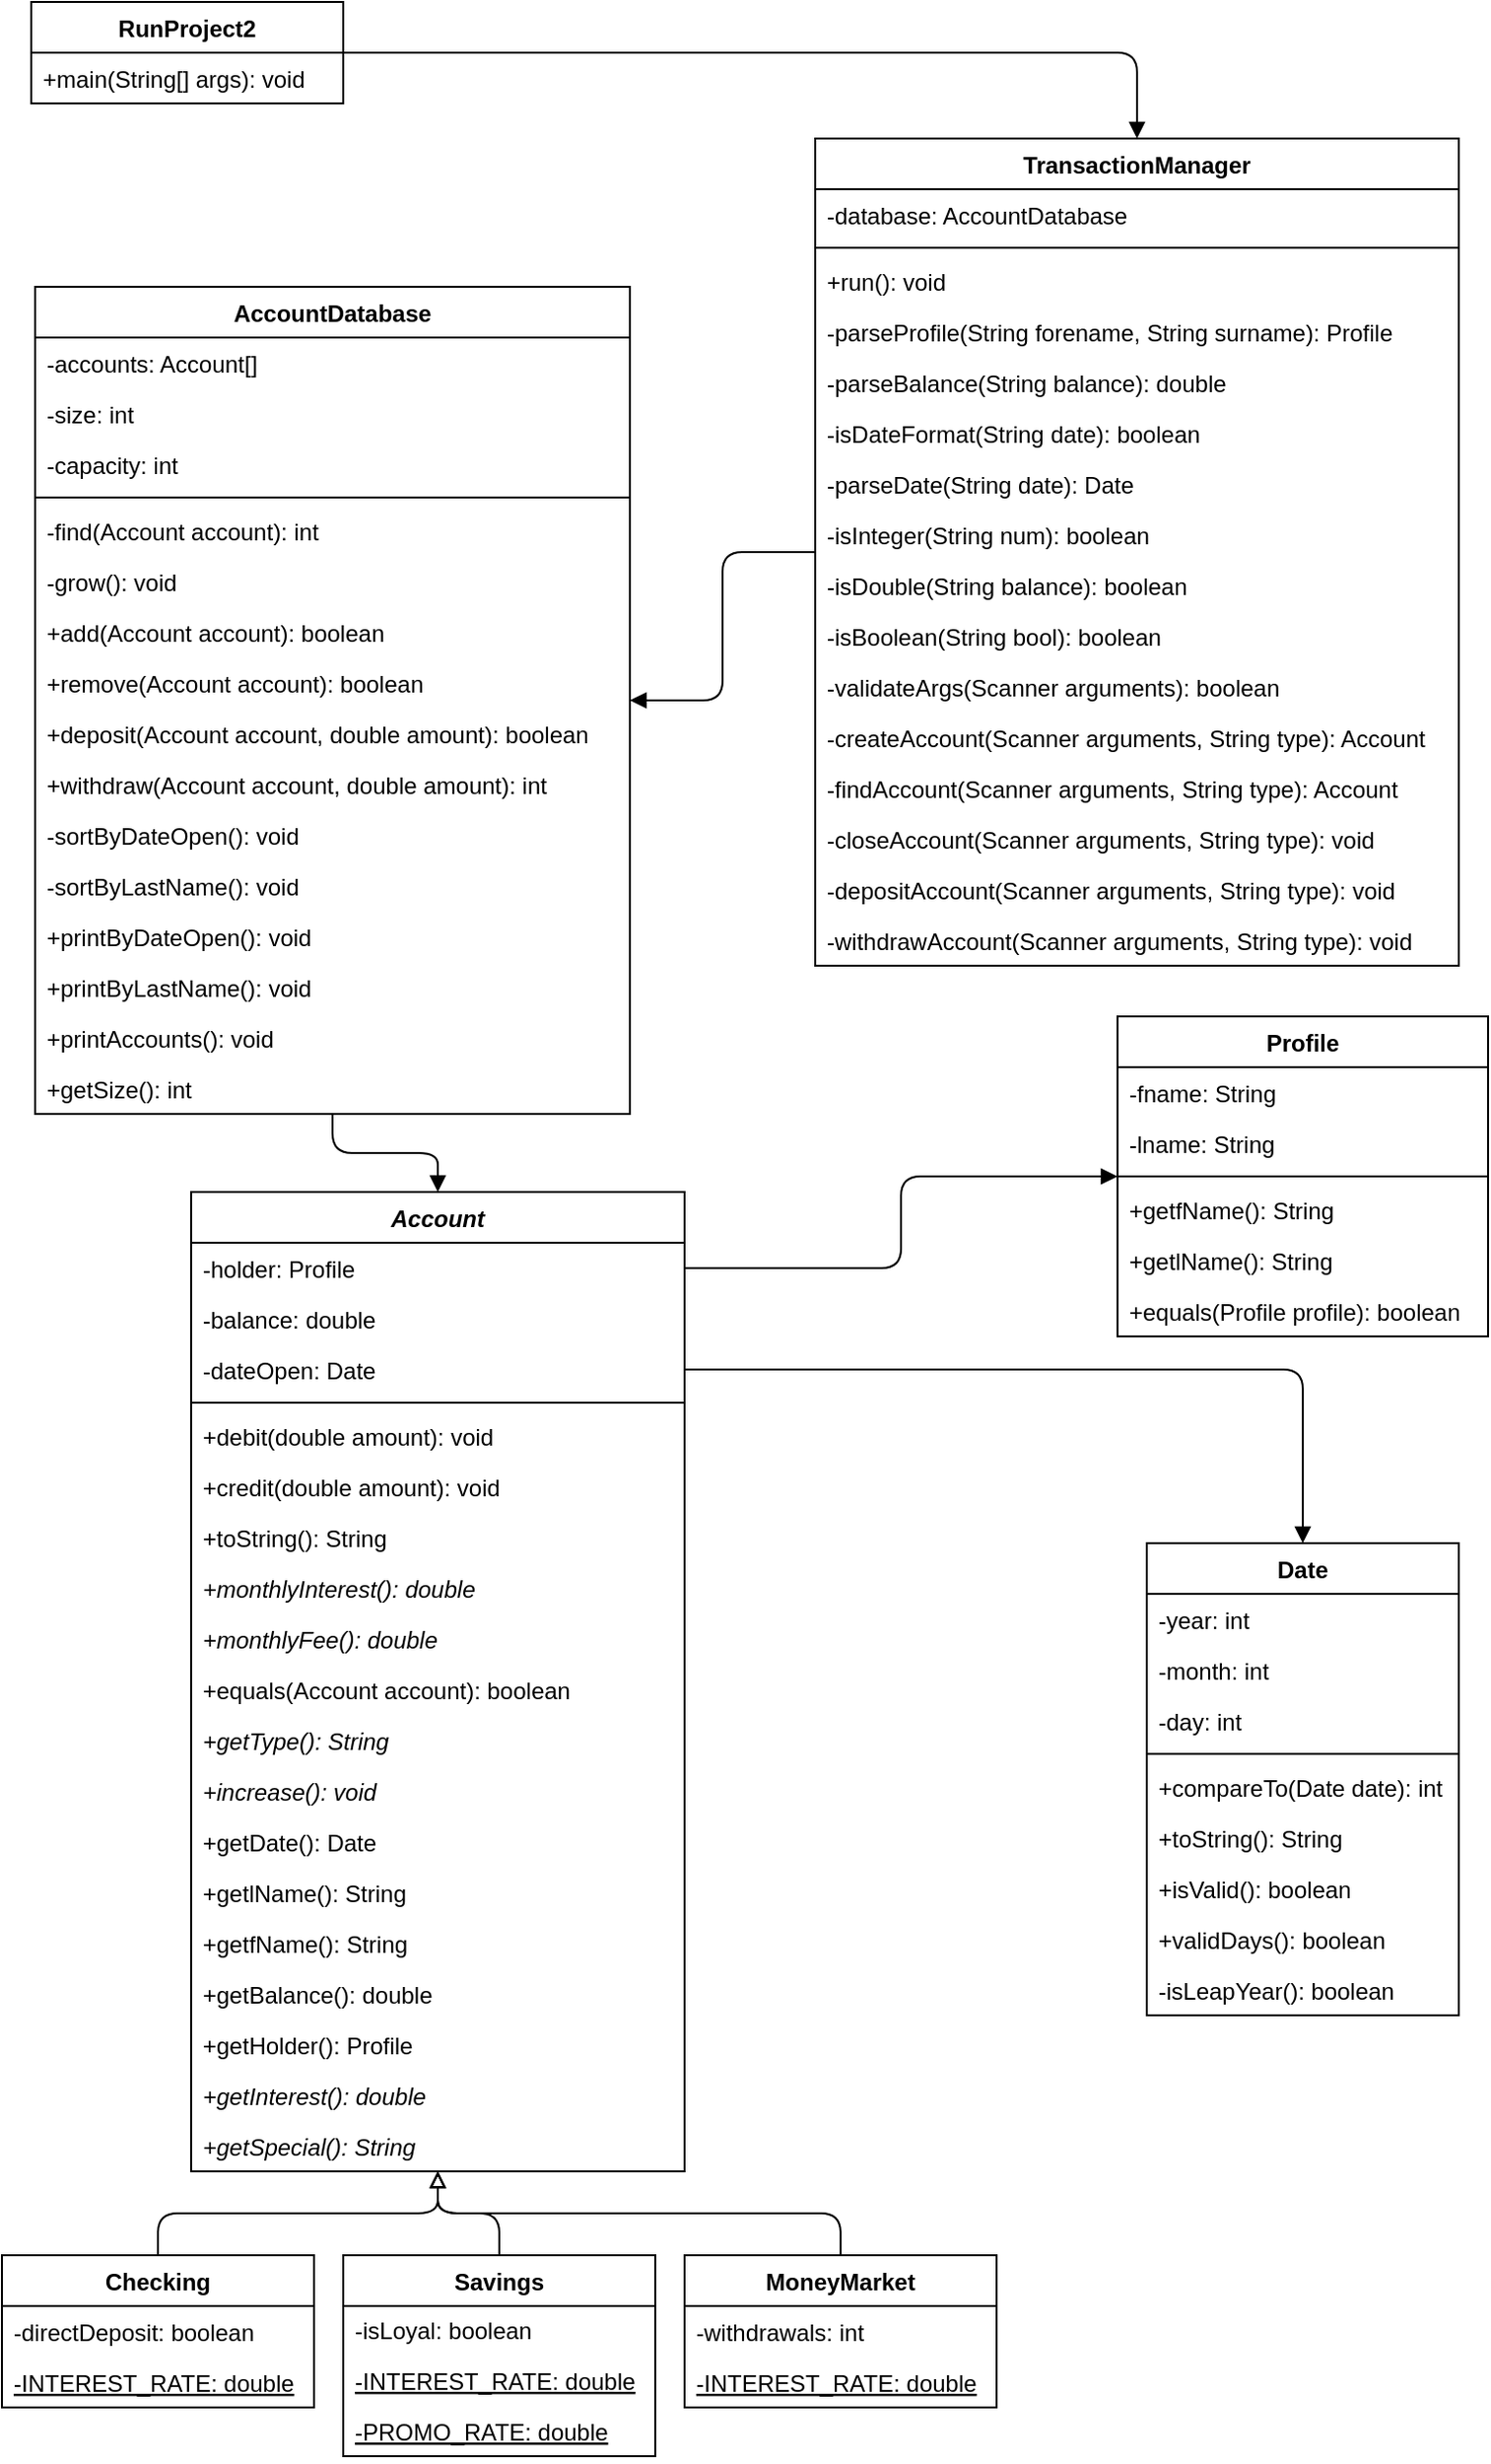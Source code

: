<mxfile version="13.7.9" type="github">
  <diagram id="C5RBs43oDa-KdzZeNtuy" name="Page-1">
    <mxGraphModel dx="938" dy="1722" grid="1" gridSize="10" guides="1" tooltips="1" connect="1" arrows="1" fold="1" page="1" pageScale="1" pageWidth="827" pageHeight="1169" math="0" shadow="0">
      <root>
        <mxCell id="WIyWlLk6GJQsqaUBKTNV-0" />
        <mxCell id="WIyWlLk6GJQsqaUBKTNV-1" parent="WIyWlLk6GJQsqaUBKTNV-0" />
        <mxCell id="ZSK-96o1pX84JSAE1yJ3-73" value="" style="endArrow=block;endFill=1;html=1;edgeStyle=orthogonalEdgeStyle;align=left;verticalAlign=top;" edge="1" parent="WIyWlLk6GJQsqaUBKTNV-1" source="zkfFHV4jXpPFQw0GAbJ--1" target="ZSK-96o1pX84JSAE1yJ3-53">
          <mxGeometry x="-1" relative="1" as="geometry">
            <mxPoint x="454" y="130" as="sourcePoint" />
            <mxPoint x="614" y="130" as="targetPoint" />
          </mxGeometry>
        </mxCell>
        <mxCell id="ZSK-96o1pX84JSAE1yJ3-75" value="" style="endArrow=block;endFill=1;html=1;edgeStyle=orthogonalEdgeStyle;align=left;verticalAlign=top;" edge="1" parent="WIyWlLk6GJQsqaUBKTNV-1" source="zkfFHV4jXpPFQw0GAbJ--3" target="ZSK-96o1pX84JSAE1yJ3-60">
          <mxGeometry x="-1" relative="1" as="geometry">
            <mxPoint x="344" y="210" as="sourcePoint" />
            <mxPoint x="504" y="210" as="targetPoint" />
          </mxGeometry>
        </mxCell>
        <mxCell id="zkfFHV4jXpPFQw0GAbJ--0" value="Account" style="swimlane;fontStyle=3;align=center;verticalAlign=top;childLayout=stackLayout;horizontal=1;startSize=26;horizontalStack=0;resizeParent=1;resizeLast=0;collapsible=1;marginBottom=0;rounded=0;shadow=0;strokeWidth=1;" parent="WIyWlLk6GJQsqaUBKTNV-1" vertex="1">
          <mxGeometry x="120" y="40" width="253" height="502" as="geometry">
            <mxRectangle x="230" y="140" width="160" height="26" as="alternateBounds" />
          </mxGeometry>
        </mxCell>
        <mxCell id="zkfFHV4jXpPFQw0GAbJ--1" value="-holder: Profile" style="text;align=left;verticalAlign=top;spacingLeft=4;spacingRight=4;overflow=hidden;rotatable=0;points=[[0,0.5],[1,0.5]];portConstraint=eastwest;" parent="zkfFHV4jXpPFQw0GAbJ--0" vertex="1">
          <mxGeometry y="26" width="253" height="26" as="geometry" />
        </mxCell>
        <mxCell id="zkfFHV4jXpPFQw0GAbJ--2" value="-balance: double" style="text;align=left;verticalAlign=top;spacingLeft=4;spacingRight=4;overflow=hidden;rotatable=0;points=[[0,0.5],[1,0.5]];portConstraint=eastwest;rounded=0;shadow=0;html=0;" parent="zkfFHV4jXpPFQw0GAbJ--0" vertex="1">
          <mxGeometry y="52" width="253" height="26" as="geometry" />
        </mxCell>
        <mxCell id="zkfFHV4jXpPFQw0GAbJ--3" value="-dateOpen: Date" style="text;align=left;verticalAlign=top;spacingLeft=4;spacingRight=4;overflow=hidden;rotatable=0;points=[[0,0.5],[1,0.5]];portConstraint=eastwest;rounded=0;shadow=0;html=0;" parent="zkfFHV4jXpPFQw0GAbJ--0" vertex="1">
          <mxGeometry y="78" width="253" height="26" as="geometry" />
        </mxCell>
        <mxCell id="zkfFHV4jXpPFQw0GAbJ--4" value="" style="line;html=1;strokeWidth=1;align=left;verticalAlign=middle;spacingTop=-1;spacingLeft=3;spacingRight=3;rotatable=0;labelPosition=right;points=[];portConstraint=eastwest;" parent="zkfFHV4jXpPFQw0GAbJ--0" vertex="1">
          <mxGeometry y="104" width="253" height="8" as="geometry" />
        </mxCell>
        <mxCell id="zkfFHV4jXpPFQw0GAbJ--5" value="+debit(double amount): void" style="text;align=left;verticalAlign=top;spacingLeft=4;spacingRight=4;overflow=hidden;rotatable=0;points=[[0,0.5],[1,0.5]];portConstraint=eastwest;" parent="zkfFHV4jXpPFQw0GAbJ--0" vertex="1">
          <mxGeometry y="112" width="253" height="26" as="geometry" />
        </mxCell>
        <mxCell id="ZSK-96o1pX84JSAE1yJ3-11" value="+credit(double amount): void" style="text;align=left;verticalAlign=top;spacingLeft=4;spacingRight=4;overflow=hidden;rotatable=0;points=[[0,0.5],[1,0.5]];portConstraint=eastwest;" vertex="1" parent="zkfFHV4jXpPFQw0GAbJ--0">
          <mxGeometry y="138" width="253" height="26" as="geometry" />
        </mxCell>
        <mxCell id="ZSK-96o1pX84JSAE1yJ3-12" value="+toString(): String" style="text;align=left;verticalAlign=top;spacingLeft=4;spacingRight=4;overflow=hidden;rotatable=0;points=[[0,0.5],[1,0.5]];portConstraint=eastwest;" vertex="1" parent="zkfFHV4jXpPFQw0GAbJ--0">
          <mxGeometry y="164" width="253" height="26" as="geometry" />
        </mxCell>
        <mxCell id="ZSK-96o1pX84JSAE1yJ3-13" value="+monthlyInterest(): double" style="text;align=left;verticalAlign=top;spacingLeft=4;spacingRight=4;overflow=hidden;rotatable=0;points=[[0,0.5],[1,0.5]];portConstraint=eastwest;fontStyle=2" vertex="1" parent="zkfFHV4jXpPFQw0GAbJ--0">
          <mxGeometry y="190" width="253" height="26" as="geometry" />
        </mxCell>
        <mxCell id="ZSK-96o1pX84JSAE1yJ3-29" value="+monthlyFee(): double" style="text;align=left;verticalAlign=top;spacingLeft=4;spacingRight=4;overflow=hidden;rotatable=0;points=[[0,0.5],[1,0.5]];portConstraint=eastwest;fontStyle=2" vertex="1" parent="zkfFHV4jXpPFQw0GAbJ--0">
          <mxGeometry y="216" width="253" height="26" as="geometry" />
        </mxCell>
        <mxCell id="ZSK-96o1pX84JSAE1yJ3-131" value="+equals(Account account): boolean" style="text;align=left;verticalAlign=top;spacingLeft=4;spacingRight=4;overflow=hidden;rotatable=0;points=[[0,0.5],[1,0.5]];portConstraint=eastwest;fontStyle=0" vertex="1" parent="zkfFHV4jXpPFQw0GAbJ--0">
          <mxGeometry y="242" width="253" height="26" as="geometry" />
        </mxCell>
        <mxCell id="ZSK-96o1pX84JSAE1yJ3-132" value="+getType(): String" style="text;align=left;verticalAlign=top;spacingLeft=4;spacingRight=4;overflow=hidden;rotatable=0;points=[[0,0.5],[1,0.5]];portConstraint=eastwest;fontStyle=2" vertex="1" parent="zkfFHV4jXpPFQw0GAbJ--0">
          <mxGeometry y="268" width="253" height="26" as="geometry" />
        </mxCell>
        <mxCell id="ZSK-96o1pX84JSAE1yJ3-134" value="+increase(): void" style="text;align=left;verticalAlign=top;spacingLeft=4;spacingRight=4;overflow=hidden;rotatable=0;points=[[0,0.5],[1,0.5]];portConstraint=eastwest;fontStyle=2" vertex="1" parent="zkfFHV4jXpPFQw0GAbJ--0">
          <mxGeometry y="294" width="253" height="26" as="geometry" />
        </mxCell>
        <mxCell id="ZSK-96o1pX84JSAE1yJ3-135" value="+getDate(): Date" style="text;align=left;verticalAlign=top;spacingLeft=4;spacingRight=4;overflow=hidden;rotatable=0;points=[[0,0.5],[1,0.5]];portConstraint=eastwest;fontStyle=0" vertex="1" parent="zkfFHV4jXpPFQw0GAbJ--0">
          <mxGeometry y="320" width="253" height="26" as="geometry" />
        </mxCell>
        <mxCell id="ZSK-96o1pX84JSAE1yJ3-136" value="+getlName(): String" style="text;align=left;verticalAlign=top;spacingLeft=4;spacingRight=4;overflow=hidden;rotatable=0;points=[[0,0.5],[1,0.5]];portConstraint=eastwest;fontStyle=0" vertex="1" parent="zkfFHV4jXpPFQw0GAbJ--0">
          <mxGeometry y="346" width="253" height="26" as="geometry" />
        </mxCell>
        <mxCell id="ZSK-96o1pX84JSAE1yJ3-138" value="+getfName(): String" style="text;align=left;verticalAlign=top;spacingLeft=4;spacingRight=4;overflow=hidden;rotatable=0;points=[[0,0.5],[1,0.5]];portConstraint=eastwest;fontStyle=0" vertex="1" parent="zkfFHV4jXpPFQw0GAbJ--0">
          <mxGeometry y="372" width="253" height="26" as="geometry" />
        </mxCell>
        <mxCell id="ZSK-96o1pX84JSAE1yJ3-139" value="+getBalance(): double" style="text;align=left;verticalAlign=top;spacingLeft=4;spacingRight=4;overflow=hidden;rotatable=0;points=[[0,0.5],[1,0.5]];portConstraint=eastwest;fontStyle=0" vertex="1" parent="zkfFHV4jXpPFQw0GAbJ--0">
          <mxGeometry y="398" width="253" height="26" as="geometry" />
        </mxCell>
        <mxCell id="ZSK-96o1pX84JSAE1yJ3-140" value="+getHolder(): Profile" style="text;align=left;verticalAlign=top;spacingLeft=4;spacingRight=4;overflow=hidden;rotatable=0;points=[[0,0.5],[1,0.5]];portConstraint=eastwest;fontStyle=0" vertex="1" parent="zkfFHV4jXpPFQw0GAbJ--0">
          <mxGeometry y="424" width="253" height="26" as="geometry" />
        </mxCell>
        <mxCell id="ZSK-96o1pX84JSAE1yJ3-141" value="+getInterest(): double" style="text;align=left;verticalAlign=top;spacingLeft=4;spacingRight=4;overflow=hidden;rotatable=0;points=[[0,0.5],[1,0.5]];portConstraint=eastwest;fontStyle=2" vertex="1" parent="zkfFHV4jXpPFQw0GAbJ--0">
          <mxGeometry y="450" width="253" height="26" as="geometry" />
        </mxCell>
        <mxCell id="ZSK-96o1pX84JSAE1yJ3-143" value="+getSpecial(): String" style="text;align=left;verticalAlign=top;spacingLeft=4;spacingRight=4;overflow=hidden;rotatable=0;points=[[0,0.5],[1,0.5]];portConstraint=eastwest;fontStyle=2" vertex="1" parent="zkfFHV4jXpPFQw0GAbJ--0">
          <mxGeometry y="476" width="253" height="26" as="geometry" />
        </mxCell>
        <mxCell id="ZSK-96o1pX84JSAE1yJ3-105" value="" style="endArrow=block;endFill=1;html=1;edgeStyle=orthogonalEdgeStyle;align=left;verticalAlign=top;" edge="1" parent="WIyWlLk6GJQsqaUBKTNV-1" source="ZSK-96o1pX84JSAE1yJ3-77" target="zkfFHV4jXpPFQw0GAbJ--0">
          <mxGeometry x="-1" relative="1" as="geometry">
            <mxPoint x="620" y="-50" as="sourcePoint" />
            <mxPoint x="810" y="-90" as="targetPoint" />
          </mxGeometry>
        </mxCell>
        <mxCell id="ZSK-96o1pX84JSAE1yJ3-109" value="" style="endArrow=block;endFill=0;html=1;edgeStyle=orthogonalEdgeStyle;align=left;verticalAlign=top;" edge="1" parent="WIyWlLk6GJQsqaUBKTNV-1" source="zkfFHV4jXpPFQw0GAbJ--6" target="zkfFHV4jXpPFQw0GAbJ--0">
          <mxGeometry x="-1" relative="1" as="geometry">
            <mxPoint x="580" y="270" as="sourcePoint" />
            <mxPoint x="740" y="270" as="targetPoint" />
          </mxGeometry>
        </mxCell>
        <mxCell id="ZSK-96o1pX84JSAE1yJ3-111" value="" style="endArrow=block;endFill=0;html=1;edgeStyle=orthogonalEdgeStyle;align=left;verticalAlign=top;" edge="1" parent="WIyWlLk6GJQsqaUBKTNV-1" source="zkfFHV4jXpPFQw0GAbJ--13" target="zkfFHV4jXpPFQw0GAbJ--0">
          <mxGeometry x="-1" relative="1" as="geometry">
            <mxPoint x="113.034" y="360" as="sourcePoint" />
            <mxPoint x="288" y="292.0" as="targetPoint" />
          </mxGeometry>
        </mxCell>
        <mxCell id="ZSK-96o1pX84JSAE1yJ3-112" value="" style="endArrow=block;endFill=0;html=1;edgeStyle=orthogonalEdgeStyle;align=left;verticalAlign=top;" edge="1" parent="WIyWlLk6GJQsqaUBKTNV-1" source="ZSK-96o1pX84JSAE1yJ3-0" target="zkfFHV4jXpPFQw0GAbJ--0">
          <mxGeometry x="-1" relative="1" as="geometry">
            <mxPoint x="413.004" y="318" as="sourcePoint" />
            <mxPoint x="587.97" y="250.0" as="targetPoint" />
          </mxGeometry>
        </mxCell>
        <mxCell id="ZSK-96o1pX84JSAE1yJ3-113" value="" style="endArrow=block;endFill=1;html=1;edgeStyle=orthogonalEdgeStyle;align=left;verticalAlign=top;" edge="1" parent="WIyWlLk6GJQsqaUBKTNV-1" source="ZSK-96o1pX84JSAE1yJ3-92" target="ZSK-96o1pX84JSAE1yJ3-77">
          <mxGeometry x="-1" relative="1" as="geometry">
            <mxPoint x="120" y="-628" as="sourcePoint" />
            <mxPoint x="280" y="-628" as="targetPoint" />
          </mxGeometry>
        </mxCell>
        <mxCell id="ZSK-96o1pX84JSAE1yJ3-115" value="" style="endArrow=block;endFill=1;html=1;edgeStyle=orthogonalEdgeStyle;align=left;verticalAlign=top;strokeColor=#000000;" edge="1" parent="WIyWlLk6GJQsqaUBKTNV-1" source="ZSK-96o1pX84JSAE1yJ3-96" target="ZSK-96o1pX84JSAE1yJ3-92">
          <mxGeometry x="-1" relative="1" as="geometry">
            <mxPoint x="620" y="-570" as="sourcePoint" />
            <mxPoint x="780" y="-570" as="targetPoint" />
          </mxGeometry>
        </mxCell>
        <mxCell id="ZSK-96o1pX84JSAE1yJ3-53" value="Profile" style="swimlane;fontStyle=1;align=center;verticalAlign=top;childLayout=stackLayout;horizontal=1;startSize=26;horizontalStack=0;resizeParent=1;resizeParentMax=0;resizeLast=0;collapsible=1;marginBottom=0;" vertex="1" parent="WIyWlLk6GJQsqaUBKTNV-1">
          <mxGeometry x="595" y="-50" width="190" height="164" as="geometry" />
        </mxCell>
        <mxCell id="ZSK-96o1pX84JSAE1yJ3-54" value="-fname: String" style="text;strokeColor=none;fillColor=none;align=left;verticalAlign=top;spacingLeft=4;spacingRight=4;overflow=hidden;rotatable=0;points=[[0,0.5],[1,0.5]];portConstraint=eastwest;" vertex="1" parent="ZSK-96o1pX84JSAE1yJ3-53">
          <mxGeometry y="26" width="190" height="26" as="geometry" />
        </mxCell>
        <mxCell id="ZSK-96o1pX84JSAE1yJ3-59" value="-lname: String" style="text;strokeColor=none;fillColor=none;align=left;verticalAlign=top;spacingLeft=4;spacingRight=4;overflow=hidden;rotatable=0;points=[[0,0.5],[1,0.5]];portConstraint=eastwest;" vertex="1" parent="ZSK-96o1pX84JSAE1yJ3-53">
          <mxGeometry y="52" width="190" height="26" as="geometry" />
        </mxCell>
        <mxCell id="ZSK-96o1pX84JSAE1yJ3-118" value="" style="line;strokeWidth=1;fillColor=none;align=left;verticalAlign=middle;spacingTop=-1;spacingLeft=3;spacingRight=3;rotatable=0;labelPosition=right;points=[];portConstraint=eastwest;" vertex="1" parent="ZSK-96o1pX84JSAE1yJ3-53">
          <mxGeometry y="78" width="190" height="8" as="geometry" />
        </mxCell>
        <mxCell id="ZSK-96o1pX84JSAE1yJ3-117" value="+getfName(): String" style="text;strokeColor=none;fillColor=none;align=left;verticalAlign=top;spacingLeft=4;spacingRight=4;overflow=hidden;rotatable=0;points=[[0,0.5],[1,0.5]];portConstraint=eastwest;" vertex="1" parent="ZSK-96o1pX84JSAE1yJ3-53">
          <mxGeometry y="86" width="190" height="26" as="geometry" />
        </mxCell>
        <mxCell id="ZSK-96o1pX84JSAE1yJ3-119" value="+getlName(): String" style="text;strokeColor=none;fillColor=none;align=left;verticalAlign=top;spacingLeft=4;spacingRight=4;overflow=hidden;rotatable=0;points=[[0,0.5],[1,0.5]];portConstraint=eastwest;" vertex="1" parent="ZSK-96o1pX84JSAE1yJ3-53">
          <mxGeometry y="112" width="190" height="26" as="geometry" />
        </mxCell>
        <mxCell id="ZSK-96o1pX84JSAE1yJ3-120" value="+equals(Profile profile): boolean" style="text;strokeColor=none;fillColor=none;align=left;verticalAlign=top;spacingLeft=4;spacingRight=4;overflow=hidden;rotatable=0;points=[[0,0.5],[1,0.5]];portConstraint=eastwest;" vertex="1" parent="ZSK-96o1pX84JSAE1yJ3-53">
          <mxGeometry y="138" width="190" height="26" as="geometry" />
        </mxCell>
        <mxCell id="ZSK-96o1pX84JSAE1yJ3-60" value="Date" style="swimlane;fontStyle=1;align=center;verticalAlign=top;childLayout=stackLayout;horizontal=1;startSize=26;horizontalStack=0;resizeParent=1;resizeParentMax=0;resizeLast=0;collapsible=1;marginBottom=0;" vertex="1" parent="WIyWlLk6GJQsqaUBKTNV-1">
          <mxGeometry x="610" y="220" width="160" height="242" as="geometry" />
        </mxCell>
        <mxCell id="ZSK-96o1pX84JSAE1yJ3-61" value="-year: int" style="text;strokeColor=none;fillColor=none;align=left;verticalAlign=top;spacingLeft=4;spacingRight=4;overflow=hidden;rotatable=0;points=[[0,0.5],[1,0.5]];portConstraint=eastwest;" vertex="1" parent="ZSK-96o1pX84JSAE1yJ3-60">
          <mxGeometry y="26" width="160" height="26" as="geometry" />
        </mxCell>
        <mxCell id="ZSK-96o1pX84JSAE1yJ3-64" value="-month: int" style="text;strokeColor=none;fillColor=none;align=left;verticalAlign=top;spacingLeft=4;spacingRight=4;overflow=hidden;rotatable=0;points=[[0,0.5],[1,0.5]];portConstraint=eastwest;" vertex="1" parent="ZSK-96o1pX84JSAE1yJ3-60">
          <mxGeometry y="52" width="160" height="26" as="geometry" />
        </mxCell>
        <mxCell id="ZSK-96o1pX84JSAE1yJ3-65" value="-day: int" style="text;strokeColor=none;fillColor=none;align=left;verticalAlign=top;spacingLeft=4;spacingRight=4;overflow=hidden;rotatable=0;points=[[0,0.5],[1,0.5]];portConstraint=eastwest;" vertex="1" parent="ZSK-96o1pX84JSAE1yJ3-60">
          <mxGeometry y="78" width="160" height="26" as="geometry" />
        </mxCell>
        <mxCell id="ZSK-96o1pX84JSAE1yJ3-62" value="" style="line;strokeWidth=1;fillColor=none;align=left;verticalAlign=middle;spacingTop=-1;spacingLeft=3;spacingRight=3;rotatable=0;labelPosition=right;points=[];portConstraint=eastwest;" vertex="1" parent="ZSK-96o1pX84JSAE1yJ3-60">
          <mxGeometry y="104" width="160" height="8" as="geometry" />
        </mxCell>
        <mxCell id="ZSK-96o1pX84JSAE1yJ3-63" value="+compareTo(Date date): int" style="text;strokeColor=none;fillColor=none;align=left;verticalAlign=top;spacingLeft=4;spacingRight=4;overflow=hidden;rotatable=0;points=[[0,0.5],[1,0.5]];portConstraint=eastwest;" vertex="1" parent="ZSK-96o1pX84JSAE1yJ3-60">
          <mxGeometry y="112" width="160" height="26" as="geometry" />
        </mxCell>
        <mxCell id="ZSK-96o1pX84JSAE1yJ3-66" value="+toString(): String" style="text;strokeColor=none;fillColor=none;align=left;verticalAlign=top;spacingLeft=4;spacingRight=4;overflow=hidden;rotatable=0;points=[[0,0.5],[1,0.5]];portConstraint=eastwest;" vertex="1" parent="ZSK-96o1pX84JSAE1yJ3-60">
          <mxGeometry y="138" width="160" height="26" as="geometry" />
        </mxCell>
        <mxCell id="ZSK-96o1pX84JSAE1yJ3-67" value="+isValid(): boolean" style="text;strokeColor=none;fillColor=none;align=left;verticalAlign=top;spacingLeft=4;spacingRight=4;overflow=hidden;rotatable=0;points=[[0,0.5],[1,0.5]];portConstraint=eastwest;" vertex="1" parent="ZSK-96o1pX84JSAE1yJ3-60">
          <mxGeometry y="164" width="160" height="26" as="geometry" />
        </mxCell>
        <mxCell id="ZSK-96o1pX84JSAE1yJ3-123" value="+validDays(): boolean" style="text;strokeColor=none;fillColor=none;align=left;verticalAlign=top;spacingLeft=4;spacingRight=4;overflow=hidden;rotatable=0;points=[[0,0.5],[1,0.5]];portConstraint=eastwest;" vertex="1" parent="ZSK-96o1pX84JSAE1yJ3-60">
          <mxGeometry y="190" width="160" height="26" as="geometry" />
        </mxCell>
        <mxCell id="ZSK-96o1pX84JSAE1yJ3-124" value="-isLeapYear(): boolean" style="text;strokeColor=none;fillColor=none;align=left;verticalAlign=top;spacingLeft=4;spacingRight=4;overflow=hidden;rotatable=0;points=[[0,0.5],[1,0.5]];portConstraint=eastwest;" vertex="1" parent="ZSK-96o1pX84JSAE1yJ3-60">
          <mxGeometry y="216" width="160" height="26" as="geometry" />
        </mxCell>
        <mxCell id="zkfFHV4jXpPFQw0GAbJ--6" value="Checking" style="swimlane;fontStyle=1;align=center;verticalAlign=top;childLayout=stackLayout;horizontal=1;startSize=26;horizontalStack=0;resizeParent=1;resizeLast=0;collapsible=1;marginBottom=0;rounded=0;shadow=0;strokeWidth=1;" parent="WIyWlLk6GJQsqaUBKTNV-1" vertex="1">
          <mxGeometry x="23" y="585" width="160" height="78" as="geometry">
            <mxRectangle x="130" y="380" width="160" height="26" as="alternateBounds" />
          </mxGeometry>
        </mxCell>
        <mxCell id="ZSK-96o1pX84JSAE1yJ3-32" value="-directDeposit: boolean" style="text;align=left;verticalAlign=top;spacingLeft=4;spacingRight=4;overflow=hidden;rotatable=0;points=[[0,0.5],[1,0.5]];portConstraint=eastwest;" vertex="1" parent="zkfFHV4jXpPFQw0GAbJ--6">
          <mxGeometry y="26" width="160" height="26" as="geometry" />
        </mxCell>
        <mxCell id="ZSK-96o1pX84JSAE1yJ3-144" value="-INTEREST_RATE: double" style="text;align=left;verticalAlign=top;spacingLeft=4;spacingRight=4;overflow=hidden;rotatable=0;points=[[0,0.5],[1,0.5]];portConstraint=eastwest;fontStyle=4" vertex="1" parent="zkfFHV4jXpPFQw0GAbJ--6">
          <mxGeometry y="52" width="160" height="26" as="geometry" />
        </mxCell>
        <mxCell id="zkfFHV4jXpPFQw0GAbJ--13" value="Savings" style="swimlane;fontStyle=1;align=center;verticalAlign=top;childLayout=stackLayout;horizontal=1;startSize=26;horizontalStack=0;resizeParent=1;resizeLast=0;collapsible=1;marginBottom=0;rounded=0;shadow=0;strokeWidth=1;" parent="WIyWlLk6GJQsqaUBKTNV-1" vertex="1">
          <mxGeometry x="198" y="585" width="160" height="103" as="geometry">
            <mxRectangle x="340" y="380" width="170" height="26" as="alternateBounds" />
          </mxGeometry>
        </mxCell>
        <mxCell id="zkfFHV4jXpPFQw0GAbJ--14" value="-isLoyal: boolean" style="text;align=left;verticalAlign=top;spacingLeft=4;spacingRight=4;overflow=hidden;rotatable=0;points=[[0,0.5],[1,0.5]];portConstraint=eastwest;" parent="zkfFHV4jXpPFQw0GAbJ--13" vertex="1">
          <mxGeometry y="25" width="160" height="26" as="geometry" />
        </mxCell>
        <mxCell id="ZSK-96o1pX84JSAE1yJ3-150" value="-INTEREST_RATE: double" style="text;align=left;verticalAlign=top;spacingLeft=4;spacingRight=4;overflow=hidden;rotatable=0;points=[[0,0.5],[1,0.5]];portConstraint=eastwest;fontStyle=4" vertex="1" parent="zkfFHV4jXpPFQw0GAbJ--13">
          <mxGeometry y="51" width="160" height="26" as="geometry" />
        </mxCell>
        <mxCell id="ZSK-96o1pX84JSAE1yJ3-151" value="-PROMO_RATE: double" style="text;align=left;verticalAlign=top;spacingLeft=4;spacingRight=4;overflow=hidden;rotatable=0;points=[[0,0.5],[1,0.5]];portConstraint=eastwest;fontStyle=4" vertex="1" parent="zkfFHV4jXpPFQw0GAbJ--13">
          <mxGeometry y="77" width="160" height="26" as="geometry" />
        </mxCell>
        <mxCell id="ZSK-96o1pX84JSAE1yJ3-0" value="MoneyMarket" style="swimlane;fontStyle=1;align=center;verticalAlign=top;childLayout=stackLayout;horizontal=1;startSize=26;horizontalStack=0;resizeParent=1;resizeLast=0;collapsible=1;marginBottom=0;rounded=0;shadow=0;strokeWidth=1;" vertex="1" parent="WIyWlLk6GJQsqaUBKTNV-1">
          <mxGeometry x="373" y="585" width="160" height="78" as="geometry">
            <mxRectangle x="340" y="380" width="170" height="26" as="alternateBounds" />
          </mxGeometry>
        </mxCell>
        <mxCell id="ZSK-96o1pX84JSAE1yJ3-1" value="-withdrawals: int" style="text;align=left;verticalAlign=top;spacingLeft=4;spacingRight=4;overflow=hidden;rotatable=0;points=[[0,0.5],[1,0.5]];portConstraint=eastwest;" vertex="1" parent="ZSK-96o1pX84JSAE1yJ3-0">
          <mxGeometry y="26" width="160" height="26" as="geometry" />
        </mxCell>
        <mxCell id="ZSK-96o1pX84JSAE1yJ3-153" value="-INTEREST_RATE: double" style="text;align=left;verticalAlign=top;spacingLeft=4;spacingRight=4;overflow=hidden;rotatable=0;points=[[0,0.5],[1,0.5]];portConstraint=eastwest;fontStyle=4" vertex="1" parent="ZSK-96o1pX84JSAE1yJ3-0">
          <mxGeometry y="52" width="160" height="26" as="geometry" />
        </mxCell>
        <mxCell id="ZSK-96o1pX84JSAE1yJ3-77" value="AccountDatabase" style="swimlane;fontStyle=1;align=center;verticalAlign=top;childLayout=stackLayout;horizontal=1;startSize=26;horizontalStack=0;resizeParent=1;resizeParentMax=0;resizeLast=0;collapsible=1;marginBottom=0;" vertex="1" parent="WIyWlLk6GJQsqaUBKTNV-1">
          <mxGeometry x="40" y="-424" width="305" height="424" as="geometry" />
        </mxCell>
        <mxCell id="ZSK-96o1pX84JSAE1yJ3-78" value="-accounts: Account[]" style="text;strokeColor=none;fillColor=none;align=left;verticalAlign=top;spacingLeft=4;spacingRight=4;overflow=hidden;rotatable=0;points=[[0,0.5],[1,0.5]];portConstraint=eastwest;" vertex="1" parent="ZSK-96o1pX84JSAE1yJ3-77">
          <mxGeometry y="26" width="305" height="26" as="geometry" />
        </mxCell>
        <mxCell id="ZSK-96o1pX84JSAE1yJ3-81" value="-size: int" style="text;strokeColor=none;fillColor=none;align=left;verticalAlign=top;spacingLeft=4;spacingRight=4;overflow=hidden;rotatable=0;points=[[0,0.5],[1,0.5]];portConstraint=eastwest;" vertex="1" parent="ZSK-96o1pX84JSAE1yJ3-77">
          <mxGeometry y="52" width="305" height="26" as="geometry" />
        </mxCell>
        <mxCell id="ZSK-96o1pX84JSAE1yJ3-155" value="-capacity: int" style="text;strokeColor=none;fillColor=none;align=left;verticalAlign=top;spacingLeft=4;spacingRight=4;overflow=hidden;rotatable=0;points=[[0,0.5],[1,0.5]];portConstraint=eastwest;" vertex="1" parent="ZSK-96o1pX84JSAE1yJ3-77">
          <mxGeometry y="78" width="305" height="26" as="geometry" />
        </mxCell>
        <mxCell id="ZSK-96o1pX84JSAE1yJ3-79" value="" style="line;strokeWidth=1;fillColor=none;align=left;verticalAlign=middle;spacingTop=-1;spacingLeft=3;spacingRight=3;rotatable=0;labelPosition=right;points=[];portConstraint=eastwest;" vertex="1" parent="ZSK-96o1pX84JSAE1yJ3-77">
          <mxGeometry y="104" width="305" height="8" as="geometry" />
        </mxCell>
        <mxCell id="ZSK-96o1pX84JSAE1yJ3-80" value="-find(Account account): int" style="text;strokeColor=none;fillColor=none;align=left;verticalAlign=top;spacingLeft=4;spacingRight=4;overflow=hidden;rotatable=0;points=[[0,0.5],[1,0.5]];portConstraint=eastwest;" vertex="1" parent="ZSK-96o1pX84JSAE1yJ3-77">
          <mxGeometry y="112" width="305" height="26" as="geometry" />
        </mxCell>
        <mxCell id="ZSK-96o1pX84JSAE1yJ3-82" value="-grow(): void" style="text;strokeColor=none;fillColor=none;align=left;verticalAlign=top;spacingLeft=4;spacingRight=4;overflow=hidden;rotatable=0;points=[[0,0.5],[1,0.5]];portConstraint=eastwest;" vertex="1" parent="ZSK-96o1pX84JSAE1yJ3-77">
          <mxGeometry y="138" width="305" height="26" as="geometry" />
        </mxCell>
        <mxCell id="ZSK-96o1pX84JSAE1yJ3-83" value="+add(Account account): boolean" style="text;strokeColor=none;fillColor=none;align=left;verticalAlign=top;spacingLeft=4;spacingRight=4;overflow=hidden;rotatable=0;points=[[0,0.5],[1,0.5]];portConstraint=eastwest;" vertex="1" parent="ZSK-96o1pX84JSAE1yJ3-77">
          <mxGeometry y="164" width="305" height="26" as="geometry" />
        </mxCell>
        <mxCell id="ZSK-96o1pX84JSAE1yJ3-84" value="+remove(Account account): boolean" style="text;strokeColor=none;fillColor=none;align=left;verticalAlign=top;spacingLeft=4;spacingRight=4;overflow=hidden;rotatable=0;points=[[0,0.5],[1,0.5]];portConstraint=eastwest;" vertex="1" parent="ZSK-96o1pX84JSAE1yJ3-77">
          <mxGeometry y="190" width="305" height="26" as="geometry" />
        </mxCell>
        <mxCell id="ZSK-96o1pX84JSAE1yJ3-85" value="+deposit(Account account, double amount): boolean" style="text;strokeColor=none;fillColor=none;align=left;verticalAlign=top;spacingLeft=4;spacingRight=4;overflow=hidden;rotatable=0;points=[[0,0.5],[1,0.5]];portConstraint=eastwest;" vertex="1" parent="ZSK-96o1pX84JSAE1yJ3-77">
          <mxGeometry y="216" width="305" height="26" as="geometry" />
        </mxCell>
        <mxCell id="ZSK-96o1pX84JSAE1yJ3-86" value="+withdraw(Account account, double amount): int" style="text;strokeColor=none;fillColor=none;align=left;verticalAlign=top;spacingLeft=4;spacingRight=4;overflow=hidden;rotatable=0;points=[[0,0.5],[1,0.5]];portConstraint=eastwest;" vertex="1" parent="ZSK-96o1pX84JSAE1yJ3-77">
          <mxGeometry y="242" width="305" height="26" as="geometry" />
        </mxCell>
        <mxCell id="ZSK-96o1pX84JSAE1yJ3-87" value="-sortByDateOpen(): void" style="text;strokeColor=none;fillColor=none;align=left;verticalAlign=top;spacingLeft=4;spacingRight=4;overflow=hidden;rotatable=0;points=[[0,0.5],[1,0.5]];portConstraint=eastwest;" vertex="1" parent="ZSK-96o1pX84JSAE1yJ3-77">
          <mxGeometry y="268" width="305" height="26" as="geometry" />
        </mxCell>
        <mxCell id="ZSK-96o1pX84JSAE1yJ3-88" value="-sortByLastName(): void" style="text;strokeColor=none;fillColor=none;align=left;verticalAlign=top;spacingLeft=4;spacingRight=4;overflow=hidden;rotatable=0;points=[[0,0.5],[1,0.5]];portConstraint=eastwest;" vertex="1" parent="ZSK-96o1pX84JSAE1yJ3-77">
          <mxGeometry y="294" width="305" height="26" as="geometry" />
        </mxCell>
        <mxCell id="ZSK-96o1pX84JSAE1yJ3-89" value="+printByDateOpen(): void" style="text;strokeColor=none;fillColor=none;align=left;verticalAlign=top;spacingLeft=4;spacingRight=4;overflow=hidden;rotatable=0;points=[[0,0.5],[1,0.5]];portConstraint=eastwest;" vertex="1" parent="ZSK-96o1pX84JSAE1yJ3-77">
          <mxGeometry y="320" width="305" height="26" as="geometry" />
        </mxCell>
        <mxCell id="ZSK-96o1pX84JSAE1yJ3-90" value="+printByLastName(): void" style="text;strokeColor=none;fillColor=none;align=left;verticalAlign=top;spacingLeft=4;spacingRight=4;overflow=hidden;rotatable=0;points=[[0,0.5],[1,0.5]];portConstraint=eastwest;" vertex="1" parent="ZSK-96o1pX84JSAE1yJ3-77">
          <mxGeometry y="346" width="305" height="26" as="geometry" />
        </mxCell>
        <mxCell id="ZSK-96o1pX84JSAE1yJ3-91" value="+printAccounts(): void" style="text;strokeColor=none;fillColor=none;align=left;verticalAlign=top;spacingLeft=4;spacingRight=4;overflow=hidden;rotatable=0;points=[[0,0.5],[1,0.5]];portConstraint=eastwest;" vertex="1" parent="ZSK-96o1pX84JSAE1yJ3-77">
          <mxGeometry y="372" width="305" height="26" as="geometry" />
        </mxCell>
        <mxCell id="ZSK-96o1pX84JSAE1yJ3-156" value="+getSize(): int" style="text;strokeColor=none;fillColor=none;align=left;verticalAlign=top;spacingLeft=4;spacingRight=4;overflow=hidden;rotatable=0;points=[[0,0.5],[1,0.5]];portConstraint=eastwest;" vertex="1" parent="ZSK-96o1pX84JSAE1yJ3-77">
          <mxGeometry y="398" width="305" height="26" as="geometry" />
        </mxCell>
        <mxCell id="ZSK-96o1pX84JSAE1yJ3-96" value="RunProject2" style="swimlane;fontStyle=1;align=center;verticalAlign=top;childLayout=stackLayout;horizontal=1;startSize=26;horizontalStack=0;resizeParent=1;resizeParentMax=0;resizeLast=0;collapsible=1;marginBottom=0;" vertex="1" parent="WIyWlLk6GJQsqaUBKTNV-1">
          <mxGeometry x="38" y="-570" width="160" height="52" as="geometry" />
        </mxCell>
        <mxCell id="ZSK-96o1pX84JSAE1yJ3-99" value="+main(String[] args): void" style="text;strokeColor=none;fillColor=none;align=left;verticalAlign=top;spacingLeft=4;spacingRight=4;overflow=hidden;rotatable=0;points=[[0,0.5],[1,0.5]];portConstraint=eastwest;" vertex="1" parent="ZSK-96o1pX84JSAE1yJ3-96">
          <mxGeometry y="26" width="160" height="26" as="geometry" />
        </mxCell>
        <mxCell id="ZSK-96o1pX84JSAE1yJ3-92" value="TransactionManager" style="swimlane;fontStyle=1;align=center;verticalAlign=top;childLayout=stackLayout;horizontal=1;startSize=26;horizontalStack=0;resizeParent=1;resizeParentMax=0;resizeLast=0;collapsible=1;marginBottom=0;" vertex="1" parent="WIyWlLk6GJQsqaUBKTNV-1">
          <mxGeometry x="440" y="-500" width="330" height="424" as="geometry" />
        </mxCell>
        <mxCell id="ZSK-96o1pX84JSAE1yJ3-93" value="-database: AccountDatabase" style="text;strokeColor=none;fillColor=none;align=left;verticalAlign=top;spacingLeft=4;spacingRight=4;overflow=hidden;rotatable=0;points=[[0,0.5],[1,0.5]];portConstraint=eastwest;" vertex="1" parent="ZSK-96o1pX84JSAE1yJ3-92">
          <mxGeometry y="26" width="330" height="26" as="geometry" />
        </mxCell>
        <mxCell id="ZSK-96o1pX84JSAE1yJ3-94" value="" style="line;strokeWidth=1;fillColor=none;align=left;verticalAlign=middle;spacingTop=-1;spacingLeft=3;spacingRight=3;rotatable=0;labelPosition=right;points=[];portConstraint=eastwest;" vertex="1" parent="ZSK-96o1pX84JSAE1yJ3-92">
          <mxGeometry y="52" width="330" height="8" as="geometry" />
        </mxCell>
        <mxCell id="ZSK-96o1pX84JSAE1yJ3-95" value="+run(): void" style="text;strokeColor=none;fillColor=none;align=left;verticalAlign=top;spacingLeft=4;spacingRight=4;overflow=hidden;rotatable=0;points=[[0,0.5],[1,0.5]];portConstraint=eastwest;" vertex="1" parent="ZSK-96o1pX84JSAE1yJ3-92">
          <mxGeometry y="60" width="330" height="26" as="geometry" />
        </mxCell>
        <mxCell id="ZSK-96o1pX84JSAE1yJ3-161" value="-parseProfile(String forename, String surname): Profile" style="text;strokeColor=none;fillColor=none;align=left;verticalAlign=top;spacingLeft=4;spacingRight=4;overflow=hidden;rotatable=0;points=[[0,0.5],[1,0.5]];portConstraint=eastwest;" vertex="1" parent="ZSK-96o1pX84JSAE1yJ3-92">
          <mxGeometry y="86" width="330" height="26" as="geometry" />
        </mxCell>
        <mxCell id="ZSK-96o1pX84JSAE1yJ3-162" value="-parseBalance(String balance): double" style="text;strokeColor=none;fillColor=none;align=left;verticalAlign=top;spacingLeft=4;spacingRight=4;overflow=hidden;rotatable=0;points=[[0,0.5],[1,0.5]];portConstraint=eastwest;fontStyle=0" vertex="1" parent="ZSK-96o1pX84JSAE1yJ3-92">
          <mxGeometry y="112" width="330" height="26" as="geometry" />
        </mxCell>
        <mxCell id="ZSK-96o1pX84JSAE1yJ3-163" value="-isDateFormat(String date): boolean" style="text;strokeColor=none;fillColor=none;align=left;verticalAlign=top;spacingLeft=4;spacingRight=4;overflow=hidden;rotatable=0;points=[[0,0.5],[1,0.5]];portConstraint=eastwest;" vertex="1" parent="ZSK-96o1pX84JSAE1yJ3-92">
          <mxGeometry y="138" width="330" height="26" as="geometry" />
        </mxCell>
        <mxCell id="ZSK-96o1pX84JSAE1yJ3-164" value="-parseDate(String date): Date" style="text;strokeColor=none;fillColor=none;align=left;verticalAlign=top;spacingLeft=4;spacingRight=4;overflow=hidden;rotatable=0;points=[[0,0.5],[1,0.5]];portConstraint=eastwest;" vertex="1" parent="ZSK-96o1pX84JSAE1yJ3-92">
          <mxGeometry y="164" width="330" height="26" as="geometry" />
        </mxCell>
        <mxCell id="ZSK-96o1pX84JSAE1yJ3-165" value="-isInteger(String num): boolean" style="text;strokeColor=none;fillColor=none;align=left;verticalAlign=top;spacingLeft=4;spacingRight=4;overflow=hidden;rotatable=0;points=[[0,0.5],[1,0.5]];portConstraint=eastwest;" vertex="1" parent="ZSK-96o1pX84JSAE1yJ3-92">
          <mxGeometry y="190" width="330" height="26" as="geometry" />
        </mxCell>
        <mxCell id="ZSK-96o1pX84JSAE1yJ3-166" value="-isDouble(String balance): boolean" style="text;strokeColor=none;fillColor=none;align=left;verticalAlign=top;spacingLeft=4;spacingRight=4;overflow=hidden;rotatable=0;points=[[0,0.5],[1,0.5]];portConstraint=eastwest;" vertex="1" parent="ZSK-96o1pX84JSAE1yJ3-92">
          <mxGeometry y="216" width="330" height="26" as="geometry" />
        </mxCell>
        <mxCell id="ZSK-96o1pX84JSAE1yJ3-167" value="-isBoolean(String bool): boolean" style="text;strokeColor=none;fillColor=none;align=left;verticalAlign=top;spacingLeft=4;spacingRight=4;overflow=hidden;rotatable=0;points=[[0,0.5],[1,0.5]];portConstraint=eastwest;" vertex="1" parent="ZSK-96o1pX84JSAE1yJ3-92">
          <mxGeometry y="242" width="330" height="26" as="geometry" />
        </mxCell>
        <mxCell id="ZSK-96o1pX84JSAE1yJ3-168" value="-validateArgs(Scanner arguments): boolean" style="text;strokeColor=none;fillColor=none;align=left;verticalAlign=top;spacingLeft=4;spacingRight=4;overflow=hidden;rotatable=0;points=[[0,0.5],[1,0.5]];portConstraint=eastwest;" vertex="1" parent="ZSK-96o1pX84JSAE1yJ3-92">
          <mxGeometry y="268" width="330" height="26" as="geometry" />
        </mxCell>
        <mxCell id="ZSK-96o1pX84JSAE1yJ3-169" value="-createAccount(Scanner arguments, String type): Account" style="text;strokeColor=none;fillColor=none;align=left;verticalAlign=top;spacingLeft=4;spacingRight=4;overflow=hidden;rotatable=0;points=[[0,0.5],[1,0.5]];portConstraint=eastwest;" vertex="1" parent="ZSK-96o1pX84JSAE1yJ3-92">
          <mxGeometry y="294" width="330" height="26" as="geometry" />
        </mxCell>
        <mxCell id="ZSK-96o1pX84JSAE1yJ3-170" value="-findAccount(Scanner arguments, String type): Account" style="text;strokeColor=none;fillColor=none;align=left;verticalAlign=top;spacingLeft=4;spacingRight=4;overflow=hidden;rotatable=0;points=[[0,0.5],[1,0.5]];portConstraint=eastwest;" vertex="1" parent="ZSK-96o1pX84JSAE1yJ3-92">
          <mxGeometry y="320" width="330" height="26" as="geometry" />
        </mxCell>
        <mxCell id="ZSK-96o1pX84JSAE1yJ3-172" value="-closeAccount(Scanner arguments, String type): void" style="text;strokeColor=none;fillColor=none;align=left;verticalAlign=top;spacingLeft=4;spacingRight=4;overflow=hidden;rotatable=0;points=[[0,0.5],[1,0.5]];portConstraint=eastwest;" vertex="1" parent="ZSK-96o1pX84JSAE1yJ3-92">
          <mxGeometry y="346" width="330" height="26" as="geometry" />
        </mxCell>
        <mxCell id="ZSK-96o1pX84JSAE1yJ3-173" value="-depositAccount(Scanner arguments, String type): void" style="text;strokeColor=none;fillColor=none;align=left;verticalAlign=top;spacingLeft=4;spacingRight=4;overflow=hidden;rotatable=0;points=[[0,0.5],[1,0.5]];portConstraint=eastwest;" vertex="1" parent="ZSK-96o1pX84JSAE1yJ3-92">
          <mxGeometry y="372" width="330" height="26" as="geometry" />
        </mxCell>
        <mxCell id="ZSK-96o1pX84JSAE1yJ3-174" value="-withdrawAccount(Scanner arguments, String type): void" style="text;strokeColor=none;fillColor=none;align=left;verticalAlign=top;spacingLeft=4;spacingRight=4;overflow=hidden;rotatable=0;points=[[0,0.5],[1,0.5]];portConstraint=eastwest;" vertex="1" parent="ZSK-96o1pX84JSAE1yJ3-92">
          <mxGeometry y="398" width="330" height="26" as="geometry" />
        </mxCell>
      </root>
    </mxGraphModel>
  </diagram>
</mxfile>
